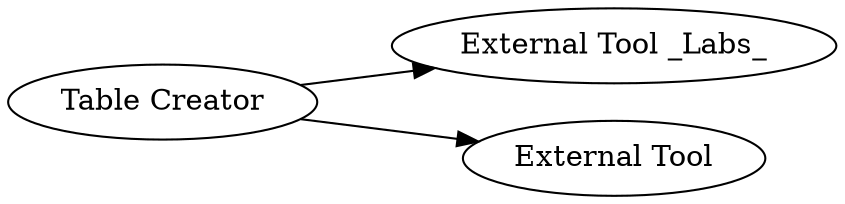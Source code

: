 digraph {
	"3059339756521823840_2146" [label="Table Creator"]
	"3059339756521823840_2148" [label="External Tool _Labs_"]
	"3059339756521823840_2144" [label="External Tool"]
	"3059339756521823840_2146" -> "3059339756521823840_2144"
	"3059339756521823840_2146" -> "3059339756521823840_2148"
	rankdir=LR
}
